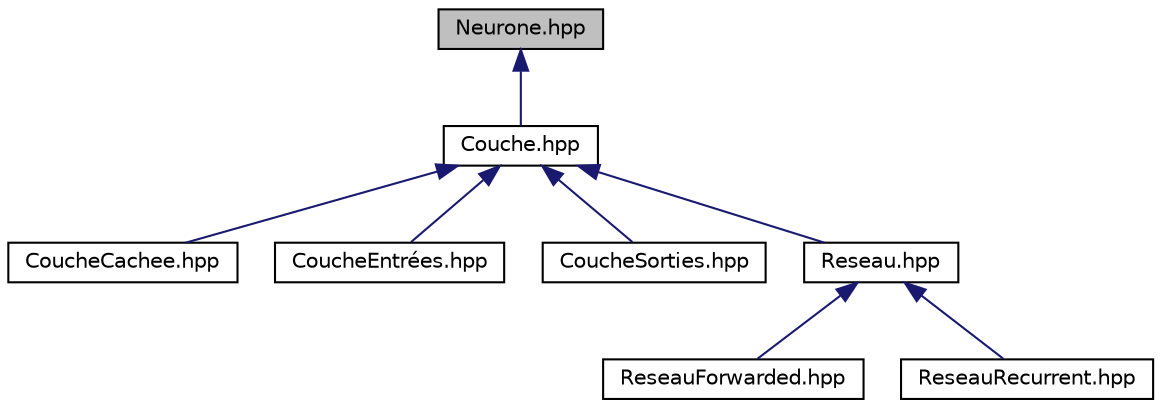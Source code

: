 digraph "Neurone.hpp"
{
 // LATEX_PDF_SIZE
  edge [fontname="Helvetica",fontsize="10",labelfontname="Helvetica",labelfontsize="10"];
  node [fontname="Helvetica",fontsize="10",shape=record];
  Node1 [label="Neurone.hpp",height=0.2,width=0.4,color="black", fillcolor="grey75", style="filled", fontcolor="black",tooltip="Les propritées d'un neurone : son indice et so valeur."];
  Node1 -> Node2 [dir="back",color="midnightblue",fontsize="10",style="solid",fontname="Helvetica"];
  Node2 [label="Couche.hpp",height=0.2,width=0.4,color="black", fillcolor="white", style="filled",URL="$_couche_8hpp.html",tooltip="Les propriétés d'une couche : son nombre de neurones ainsi que sa fonction d'activation."];
  Node2 -> Node3 [dir="back",color="midnightblue",fontsize="10",style="solid",fontname="Helvetica"];
  Node3 [label="CoucheCachee.hpp",height=0.2,width=0.4,color="black", fillcolor="white", style="filled",URL="$_couche_cachee_8hpp.html",tooltip="C'est un classe qui permet de créer les couches cachées du réseau, ainsi que de définir leur biais."];
  Node2 -> Node4 [dir="back",color="midnightblue",fontsize="10",style="solid",fontname="Helvetica"];
  Node4 [label="CoucheEntrées.hpp",height=0.2,width=0.4,color="black", fillcolor="white", style="filled",URL="$_couche_entr_xC3_xA9es_8hpp.html",tooltip="C'est un classe qui permet de créer les couches cachées du réseau, ainsi que de définir leur biais."];
  Node2 -> Node5 [dir="back",color="midnightblue",fontsize="10",style="solid",fontname="Helvetica"];
  Node5 [label="CoucheSorties.hpp",height=0.2,width=0.4,color="black", fillcolor="white", style="filled",URL="$_couche_sorties_8hpp.html",tooltip="C'est un classe qui permet de créer la couche de sorties du réseau, ainsi que de définir leur biais."];
  Node2 -> Node6 [dir="back",color="midnightblue",fontsize="10",style="solid",fontname="Helvetica"];
  Node6 [label="Reseau.hpp",height=0.2,width=0.4,color="black", fillcolor="white", style="filled",URL="$_reseau_8hpp.html",tooltip="Les propriétés d'un réseau : le nombre de couches qui le compose, ses couches, et sa matrice de liais..."];
  Node6 -> Node7 [dir="back",color="midnightblue",fontsize="10",style="solid",fontname="Helvetica"];
  Node7 [label="ReseauForwarded.hpp",height=0.2,width=0.4,color="black", fillcolor="white", style="filled",URL="$_reseau_forwarded_8hpp.html",tooltip="C'est un classe qui permet de spécifier le type de réseau désiré, ici : type feed-forwarded,..."];
  Node6 -> Node8 [dir="back",color="midnightblue",fontsize="10",style="solid",fontname="Helvetica"];
  Node8 [label="ReseauRecurrent.hpp",height=0.2,width=0.4,color="black", fillcolor="white", style="filled",URL="$_reseau_recurrent_8hpp.html",tooltip="C'est un classe qui permet de spécifier le type de réseau désiré, ici : type récurrent,..."];
}
